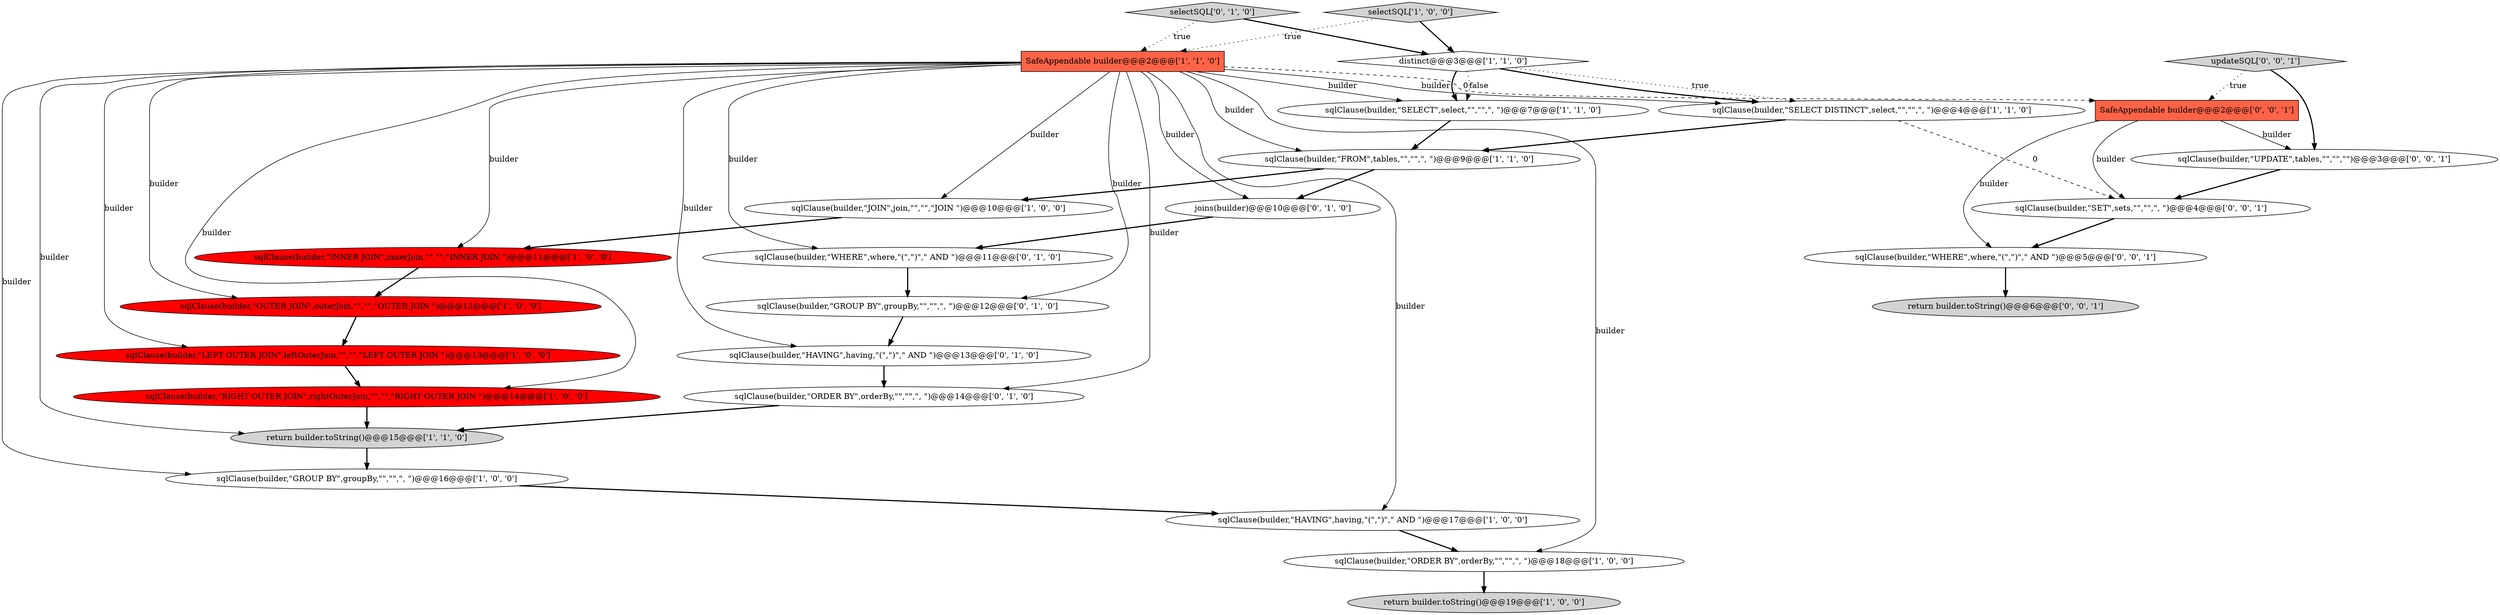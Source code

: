 digraph {
21 [style = filled, label = "selectSQL['0', '1', '0']", fillcolor = lightgray, shape = diamond image = "AAA0AAABBB2BBB"];
3 [style = filled, label = "sqlClause(builder,\"FROM\",tables,\"\",\"\",\", \")@@@9@@@['1', '1', '0']", fillcolor = white, shape = ellipse image = "AAA0AAABBB1BBB"];
0 [style = filled, label = "distinct@@@3@@@['1', '1', '0']", fillcolor = white, shape = diamond image = "AAA0AAABBB1BBB"];
13 [style = filled, label = "return builder.toString()@@@15@@@['1', '1', '0']", fillcolor = lightgray, shape = ellipse image = "AAA0AAABBB1BBB"];
20 [style = filled, label = "sqlClause(builder,\"WHERE\",where,\"(\",\")\",\" AND \")@@@11@@@['0', '1', '0']", fillcolor = white, shape = ellipse image = "AAA0AAABBB2BBB"];
27 [style = filled, label = "sqlClause(builder,\"WHERE\",where,\"(\",\")\",\" AND \")@@@5@@@['0', '0', '1']", fillcolor = white, shape = ellipse image = "AAA0AAABBB3BBB"];
22 [style = filled, label = "sqlClause(builder,\"SET\",sets,\"\",\"\",\", \")@@@4@@@['0', '0', '1']", fillcolor = white, shape = ellipse image = "AAA0AAABBB3BBB"];
14 [style = filled, label = "sqlClause(builder,\"LEFT OUTER JOIN\",leftOuterJoin,\"\",\"\",\"LEFT OUTER JOIN \")@@@13@@@['1', '0', '0']", fillcolor = red, shape = ellipse image = "AAA1AAABBB1BBB"];
15 [style = filled, label = "sqlClause(builder,\"ORDER BY\",orderBy,\"\",\"\",\", \")@@@18@@@['1', '0', '0']", fillcolor = white, shape = ellipse image = "AAA0AAABBB1BBB"];
2 [style = filled, label = "sqlClause(builder,\"HAVING\",having,\"(\",\")\",\" AND \")@@@17@@@['1', '0', '0']", fillcolor = white, shape = ellipse image = "AAA0AAABBB1BBB"];
8 [style = filled, label = "selectSQL['1', '0', '0']", fillcolor = lightgray, shape = diamond image = "AAA0AAABBB1BBB"];
18 [style = filled, label = "sqlClause(builder,\"GROUP BY\",groupBy,\"\",\"\",\", \")@@@12@@@['0', '1', '0']", fillcolor = white, shape = ellipse image = "AAA0AAABBB2BBB"];
4 [style = filled, label = "sqlClause(builder,\"GROUP BY\",groupBy,\"\",\"\",\", \")@@@16@@@['1', '0', '0']", fillcolor = white, shape = ellipse image = "AAA0AAABBB1BBB"];
16 [style = filled, label = "sqlClause(builder,\"HAVING\",having,\"(\",\")\",\" AND \")@@@13@@@['0', '1', '0']", fillcolor = white, shape = ellipse image = "AAA0AAABBB2BBB"];
26 [style = filled, label = "sqlClause(builder,\"UPDATE\",tables,\"\",\"\",\"\")@@@3@@@['0', '0', '1']", fillcolor = white, shape = ellipse image = "AAA0AAABBB3BBB"];
9 [style = filled, label = "sqlClause(builder,\"INNER JOIN\",innerJoin,\"\",\"\",\"INNER JOIN \")@@@11@@@['1', '0', '0']", fillcolor = red, shape = ellipse image = "AAA1AAABBB1BBB"];
19 [style = filled, label = "joins(builder)@@@10@@@['0', '1', '0']", fillcolor = white, shape = ellipse image = "AAA0AAABBB2BBB"];
25 [style = filled, label = "return builder.toString()@@@6@@@['0', '0', '1']", fillcolor = lightgray, shape = ellipse image = "AAA0AAABBB3BBB"];
11 [style = filled, label = "sqlClause(builder,\"RIGHT OUTER JOIN\",rightOuterJoin,\"\",\"\",\"RIGHT OUTER JOIN \")@@@14@@@['1', '0', '0']", fillcolor = red, shape = ellipse image = "AAA1AAABBB1BBB"];
17 [style = filled, label = "sqlClause(builder,\"ORDER BY\",orderBy,\"\",\"\",\", \")@@@14@@@['0', '1', '0']", fillcolor = white, shape = ellipse image = "AAA0AAABBB2BBB"];
12 [style = filled, label = "SafeAppendable builder@@@2@@@['1', '1', '0']", fillcolor = tomato, shape = box image = "AAA0AAABBB1BBB"];
7 [style = filled, label = "return builder.toString()@@@19@@@['1', '0', '0']", fillcolor = lightgray, shape = ellipse image = "AAA0AAABBB1BBB"];
1 [style = filled, label = "sqlClause(builder,\"JOIN\",join,\"\",\"\",\"JOIN \")@@@10@@@['1', '0', '0']", fillcolor = white, shape = ellipse image = "AAA0AAABBB1BBB"];
10 [style = filled, label = "sqlClause(builder,\"SELECT DISTINCT\",select,\"\",\"\",\", \")@@@4@@@['1', '1', '0']", fillcolor = white, shape = ellipse image = "AAA0AAABBB1BBB"];
23 [style = filled, label = "updateSQL['0', '0', '1']", fillcolor = lightgray, shape = diamond image = "AAA0AAABBB3BBB"];
24 [style = filled, label = "SafeAppendable builder@@@2@@@['0', '0', '1']", fillcolor = tomato, shape = box image = "AAA0AAABBB3BBB"];
6 [style = filled, label = "sqlClause(builder,\"OUTER JOIN\",outerJoin,\"\",\"\",\"OUTER JOIN \")@@@12@@@['1', '0', '0']", fillcolor = red, shape = ellipse image = "AAA1AAABBB1BBB"];
5 [style = filled, label = "sqlClause(builder,\"SELECT\",select,\"\",\"\",\", \")@@@7@@@['1', '1', '0']", fillcolor = white, shape = ellipse image = "AAA0AAABBB1BBB"];
12->2 [style = solid, label="builder"];
5->3 [style = bold, label=""];
21->12 [style = dotted, label="true"];
12->10 [style = solid, label="builder"];
15->7 [style = bold, label=""];
3->1 [style = bold, label=""];
21->0 [style = bold, label=""];
0->10 [style = dotted, label="true"];
19->20 [style = bold, label=""];
24->22 [style = solid, label="builder"];
23->26 [style = bold, label=""];
12->6 [style = solid, label="builder"];
12->20 [style = solid, label="builder"];
12->16 [style = solid, label="builder"];
10->3 [style = bold, label=""];
4->2 [style = bold, label=""];
16->17 [style = bold, label=""];
12->18 [style = solid, label="builder"];
24->27 [style = solid, label="builder"];
10->22 [style = dashed, label="0"];
12->11 [style = solid, label="builder"];
1->9 [style = bold, label=""];
26->22 [style = bold, label=""];
9->6 [style = bold, label=""];
12->19 [style = solid, label="builder"];
12->1 [style = solid, label="builder"];
6->14 [style = bold, label=""];
8->0 [style = bold, label=""];
20->18 [style = bold, label=""];
0->10 [style = bold, label=""];
8->12 [style = dotted, label="true"];
3->19 [style = bold, label=""];
22->27 [style = bold, label=""];
12->24 [style = dashed, label="0"];
11->13 [style = bold, label=""];
2->15 [style = bold, label=""];
12->4 [style = solid, label="builder"];
0->5 [style = dotted, label="false"];
12->3 [style = solid, label="builder"];
24->26 [style = solid, label="builder"];
17->13 [style = bold, label=""];
12->15 [style = solid, label="builder"];
14->11 [style = bold, label=""];
12->14 [style = solid, label="builder"];
23->24 [style = dotted, label="true"];
12->5 [style = solid, label="builder"];
27->25 [style = bold, label=""];
0->5 [style = bold, label=""];
12->17 [style = solid, label="builder"];
12->13 [style = solid, label="builder"];
12->9 [style = solid, label="builder"];
13->4 [style = bold, label=""];
18->16 [style = bold, label=""];
}
